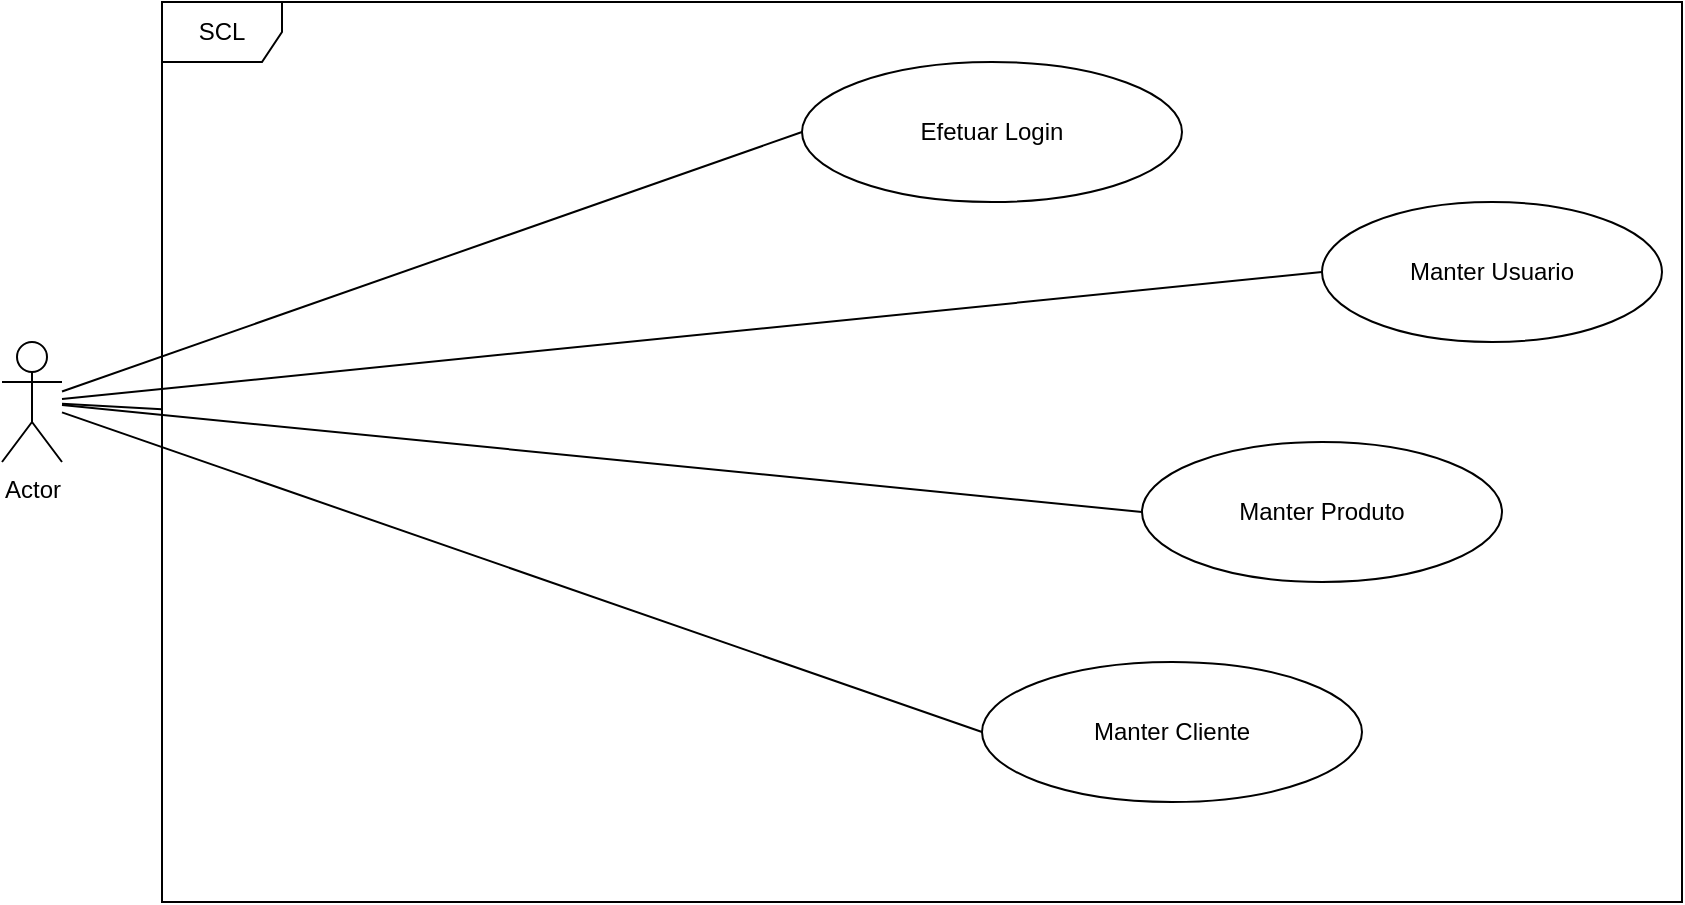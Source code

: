 <mxfile version="21.7.2" type="github">
  <diagram name="Página-1" id="fkx92UTMHbWri8pq6r9W">
    <mxGraphModel dx="1506" dy="1012" grid="1" gridSize="10" guides="1" tooltips="1" connect="1" arrows="1" fold="1" page="0" pageScale="1" pageWidth="827" pageHeight="1169" math="0" shadow="0">
      <root>
        <mxCell id="0" />
        <mxCell id="1" parent="0" />
        <mxCell id="6eULlXKZiqLRbN2hcga9-7" style="rounded=0;orthogonalLoop=1;jettySize=auto;html=1;jumpStyle=line;startArrow=none;startFill=0;endArrow=none;endFill=0;" edge="1" parent="1" source="6eULlXKZiqLRbN2hcga9-1" target="6eULlXKZiqLRbN2hcga9-2">
          <mxGeometry relative="1" as="geometry" />
        </mxCell>
        <mxCell id="6eULlXKZiqLRbN2hcga9-8" style="rounded=0;orthogonalLoop=1;jettySize=auto;html=1;entryX=0;entryY=0.5;entryDx=0;entryDy=0;jumpStyle=line;startArrow=none;startFill=0;endArrow=none;endFill=0;" edge="1" parent="1" source="6eULlXKZiqLRbN2hcga9-1" target="6eULlXKZiqLRbN2hcga9-4">
          <mxGeometry relative="1" as="geometry" />
        </mxCell>
        <mxCell id="6eULlXKZiqLRbN2hcga9-9" style="rounded=0;orthogonalLoop=1;jettySize=auto;html=1;jumpStyle=line;startArrow=none;startFill=0;endArrow=none;endFill=0;entryX=0;entryY=0.5;entryDx=0;entryDy=0;" edge="1" parent="1" source="6eULlXKZiqLRbN2hcga9-1" target="6eULlXKZiqLRbN2hcga9-5">
          <mxGeometry relative="1" as="geometry" />
        </mxCell>
        <mxCell id="6eULlXKZiqLRbN2hcga9-10" style="rounded=0;orthogonalLoop=1;jettySize=auto;html=1;entryX=0;entryY=0.5;entryDx=0;entryDy=0;jumpStyle=line;startArrow=none;startFill=0;endArrow=none;endFill=0;" edge="1" parent="1" source="6eULlXKZiqLRbN2hcga9-1" target="6eULlXKZiqLRbN2hcga9-6">
          <mxGeometry relative="1" as="geometry" />
        </mxCell>
        <mxCell id="6eULlXKZiqLRbN2hcga9-11" style="rounded=0;orthogonalLoop=1;jettySize=auto;html=1;entryX=0;entryY=0.5;entryDx=0;entryDy=0;endArrow=none;endFill=0;" edge="1" parent="1" source="6eULlXKZiqLRbN2hcga9-1" target="6eULlXKZiqLRbN2hcga9-3">
          <mxGeometry relative="1" as="geometry" />
        </mxCell>
        <mxCell id="6eULlXKZiqLRbN2hcga9-1" value="Actor" style="shape=umlActor;verticalLabelPosition=bottom;verticalAlign=top;html=1;" vertex="1" parent="1">
          <mxGeometry x="-40" y="130" width="30" height="60" as="geometry" />
        </mxCell>
        <mxCell id="6eULlXKZiqLRbN2hcga9-2" value="SCL" style="shape=umlFrame;whiteSpace=wrap;html=1;pointerEvents=0;" vertex="1" parent="1">
          <mxGeometry x="40" y="-40" width="760" height="450" as="geometry" />
        </mxCell>
        <mxCell id="6eULlXKZiqLRbN2hcga9-3" value="Efetuar Login" style="ellipse;whiteSpace=wrap;html=1;" vertex="1" parent="1">
          <mxGeometry x="360" y="-10" width="190" height="70" as="geometry" />
        </mxCell>
        <mxCell id="6eULlXKZiqLRbN2hcga9-4" value="Manter Usuario" style="ellipse;whiteSpace=wrap;html=1;" vertex="1" parent="1">
          <mxGeometry x="620" y="60" width="170" height="70" as="geometry" />
        </mxCell>
        <mxCell id="6eULlXKZiqLRbN2hcga9-5" value="Manter Produto" style="ellipse;whiteSpace=wrap;html=1;" vertex="1" parent="1">
          <mxGeometry x="530" y="180" width="180" height="70" as="geometry" />
        </mxCell>
        <mxCell id="6eULlXKZiqLRbN2hcga9-6" value="Manter Cliente" style="ellipse;whiteSpace=wrap;html=1;" vertex="1" parent="1">
          <mxGeometry x="450" y="290" width="190" height="70" as="geometry" />
        </mxCell>
      </root>
    </mxGraphModel>
  </diagram>
</mxfile>
